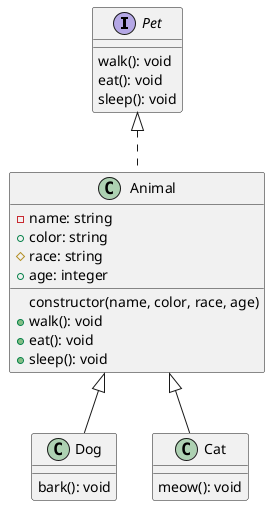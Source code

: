 @startuml
interface Pet {
    walk(): void
    eat(): void
    sleep(): void
}

class Animal {
    - name: string
    + color: string
    # race: string
    + age: integer
    constructor(name, color, race, age)
    + walk(): void
    + eat(): void
    + sleep(): void
}

class Dog {
    bark(): void
}

class Cat {
    meow(): void
}

Animal <|-- Dog
Animal <|-- Cat
Pet <|.. Animal
@enduml